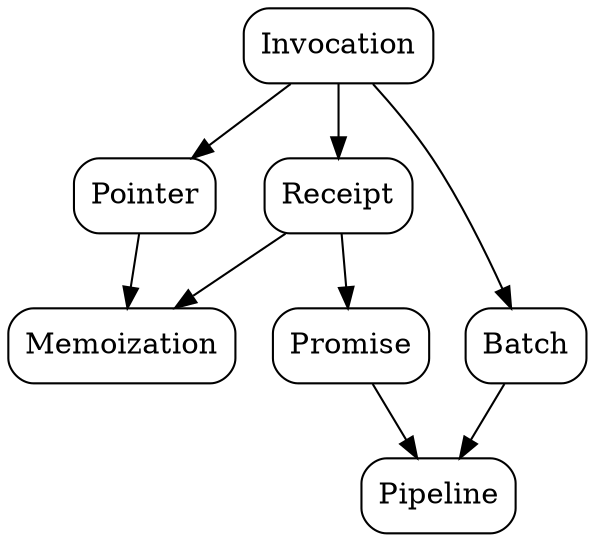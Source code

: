 digraph {
    node [
      style=rounded
      shape=box
    ]

    Invocation -> Pointer -> Memoization
    Receipt -> Memoization
    Invocation -> Receipt -> Promise -> Pipeline
    Invocation -> Batch -> Pipeline
}

